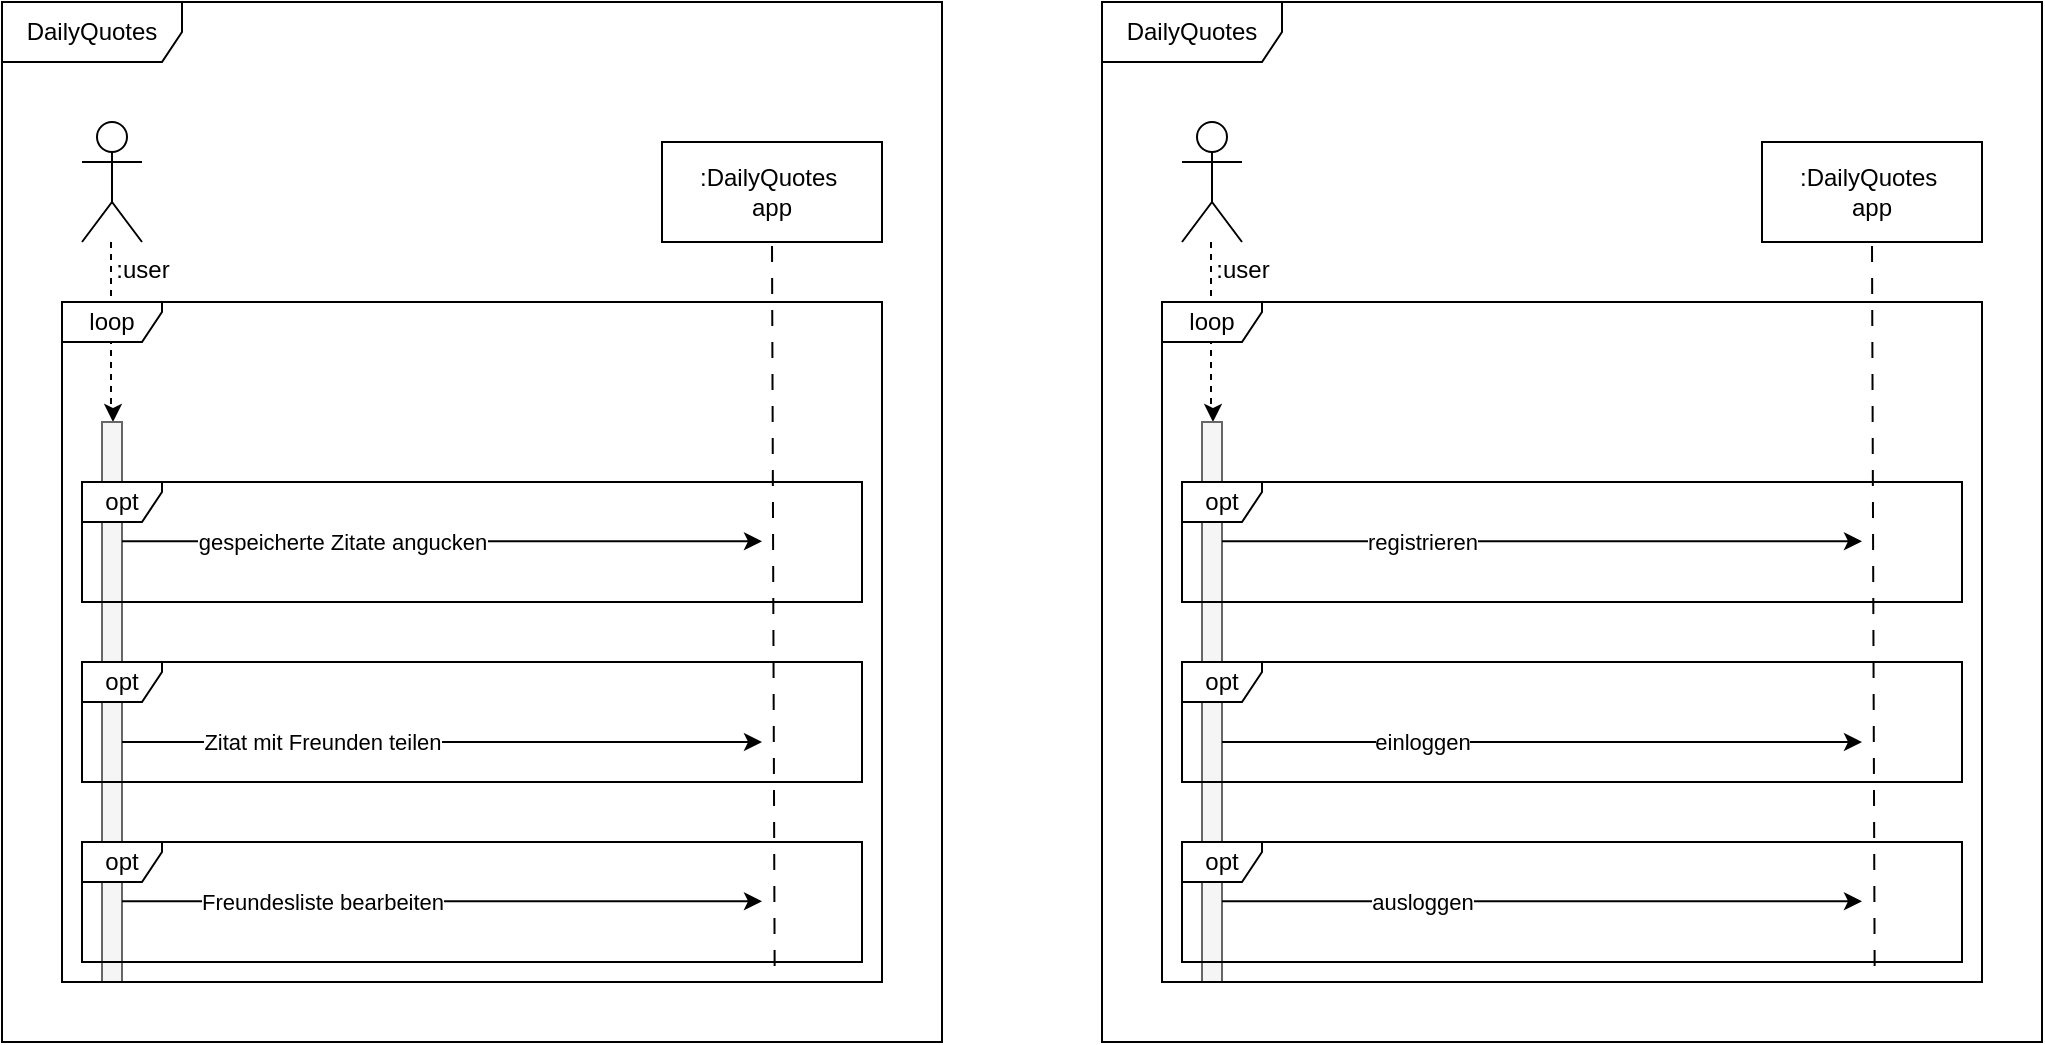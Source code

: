 <mxfile version="22.0.8" type="device">
  <diagram name="Page-1" id="2YBvvXClWsGukQMizWep">
    <mxGraphModel dx="1105" dy="604" grid="1" gridSize="10" guides="1" tooltips="1" connect="1" arrows="1" fold="1" page="1" pageScale="1" pageWidth="850" pageHeight="1100" math="0" shadow="0">
      <root>
        <mxCell id="0" />
        <mxCell id="1" parent="0" />
        <mxCell id="_vZsTkqk5JVfYHb1GTu0-3" value="DailyQuotes" style="shape=umlFrame;whiteSpace=wrap;html=1;pointerEvents=0;width=90;height=30;" vertex="1" parent="1">
          <mxGeometry x="120" y="50" width="470" height="520" as="geometry" />
        </mxCell>
        <mxCell id="_vZsTkqk5JVfYHb1GTu0-2" value="&lt;span style=&quot;white-space: pre;&quot;&gt;&#x9;&lt;/span&gt;&amp;nbsp;:user" style="shape=umlActor;verticalLabelPosition=bottom;verticalAlign=top;html=1;" vertex="1" parent="1">
          <mxGeometry x="160" y="110" width="30" height="60" as="geometry" />
        </mxCell>
        <mxCell id="_vZsTkqk5JVfYHb1GTu0-8" style="edgeStyle=orthogonalEdgeStyle;rounded=0;orthogonalLoop=1;jettySize=auto;html=1;dashed=1;" edge="1" parent="1">
          <mxGeometry relative="1" as="geometry">
            <mxPoint x="174.502" y="170" as="sourcePoint" />
            <mxPoint x="175.49" y="260" as="targetPoint" />
            <Array as="points">
              <mxPoint x="174.49" y="256" />
              <mxPoint x="175.49" y="256" />
            </Array>
          </mxGeometry>
        </mxCell>
        <mxCell id="_vZsTkqk5JVfYHb1GTu0-7" value="" style="html=1;points=[[0,0,0,0,5],[0,1,0,0,-5],[1,0,0,0,5],[1,1,0,0,-5]];perimeter=orthogonalPerimeter;outlineConnect=0;targetShapes=umlLifeline;portConstraint=eastwest;newEdgeStyle={&quot;curved&quot;:0,&quot;rounded&quot;:0};fillColor=#f5f5f5;fontColor=#333333;strokeColor=#666666;" vertex="1" parent="1">
          <mxGeometry x="170" y="260" width="10" height="280" as="geometry" />
        </mxCell>
        <mxCell id="_vZsTkqk5JVfYHb1GTu0-6" value="loop" style="shape=umlFrame;whiteSpace=wrap;html=1;pointerEvents=0;width=50;height=20;" vertex="1" parent="1">
          <mxGeometry x="150" y="200" width="410" height="340" as="geometry" />
        </mxCell>
        <mxCell id="_vZsTkqk5JVfYHb1GTu0-9" value=":DailyQuotes&amp;nbsp;&lt;br&gt;app" style="html=1;whiteSpace=wrap;" vertex="1" parent="1">
          <mxGeometry x="450" y="120" width="110" height="50" as="geometry" />
        </mxCell>
        <mxCell id="_vZsTkqk5JVfYHb1GTu0-10" value="opt" style="shape=umlFrame;whiteSpace=wrap;html=1;pointerEvents=0;width=40;height=20;" vertex="1" parent="1">
          <mxGeometry x="160" y="290" width="390" height="60" as="geometry" />
        </mxCell>
        <mxCell id="_vZsTkqk5JVfYHb1GTu0-11" value="opt" style="shape=umlFrame;whiteSpace=wrap;html=1;pointerEvents=0;width=40;height=20;" vertex="1" parent="1">
          <mxGeometry x="160" y="380" width="390" height="60" as="geometry" />
        </mxCell>
        <mxCell id="_vZsTkqk5JVfYHb1GTu0-12" value="" style="endArrow=classic;html=1;rounded=0;" edge="1" parent="1">
          <mxGeometry width="50" height="50" relative="1" as="geometry">
            <mxPoint x="180.0" y="319.64" as="sourcePoint" />
            <mxPoint x="500" y="319.64" as="targetPoint" />
          </mxGeometry>
        </mxCell>
        <mxCell id="_vZsTkqk5JVfYHb1GTu0-16" value="gespeicherte Zitate angucken" style="edgeLabel;html=1;align=center;verticalAlign=middle;resizable=0;points=[];" vertex="1" connectable="0" parent="_vZsTkqk5JVfYHb1GTu0-12">
          <mxGeometry x="-0.425" y="2" relative="1" as="geometry">
            <mxPoint x="18" y="2" as="offset" />
          </mxGeometry>
        </mxCell>
        <mxCell id="_vZsTkqk5JVfYHb1GTu0-15" value="" style="endArrow=none;dashed=1;html=1;dashPattern=8 8;strokeWidth=1;rounded=0;entryX=0.5;entryY=1;entryDx=0;entryDy=0;exitX=0.888;exitY=1.034;exitDx=0;exitDy=0;exitPerimeter=0;" edge="1" parent="1" source="_vZsTkqk5JVfYHb1GTu0-23" target="_vZsTkqk5JVfYHb1GTu0-9">
          <mxGeometry width="50" height="50" relative="1" as="geometry">
            <mxPoint x="505" y="530" as="sourcePoint" />
            <mxPoint x="350" y="410" as="targetPoint" />
          </mxGeometry>
        </mxCell>
        <mxCell id="_vZsTkqk5JVfYHb1GTu0-17" value="" style="endArrow=classic;html=1;rounded=0;" edge="1" parent="1">
          <mxGeometry width="50" height="50" relative="1" as="geometry">
            <mxPoint x="180.0" y="420" as="sourcePoint" />
            <mxPoint x="500" y="420" as="targetPoint" />
          </mxGeometry>
        </mxCell>
        <mxCell id="_vZsTkqk5JVfYHb1GTu0-18" value="Zitat mit Freunden teilen" style="edgeLabel;html=1;align=center;verticalAlign=middle;resizable=0;points=[];" vertex="1" connectable="0" parent="_vZsTkqk5JVfYHb1GTu0-17">
          <mxGeometry x="-0.425" y="2" relative="1" as="geometry">
            <mxPoint x="8" y="2" as="offset" />
          </mxGeometry>
        </mxCell>
        <mxCell id="_vZsTkqk5JVfYHb1GTu0-23" value="opt" style="shape=umlFrame;whiteSpace=wrap;html=1;pointerEvents=0;width=40;height=20;" vertex="1" parent="1">
          <mxGeometry x="160" y="470" width="390" height="60" as="geometry" />
        </mxCell>
        <mxCell id="_vZsTkqk5JVfYHb1GTu0-24" value="" style="endArrow=classic;html=1;rounded=0;" edge="1" parent="1">
          <mxGeometry width="50" height="50" relative="1" as="geometry">
            <mxPoint x="180.0" y="499.63" as="sourcePoint" />
            <mxPoint x="500" y="499.63" as="targetPoint" />
          </mxGeometry>
        </mxCell>
        <mxCell id="_vZsTkqk5JVfYHb1GTu0-25" value="Freundesliste bearbeiten" style="edgeLabel;html=1;align=center;verticalAlign=middle;resizable=0;points=[];" vertex="1" connectable="0" parent="_vZsTkqk5JVfYHb1GTu0-24">
          <mxGeometry x="-0.425" y="2" relative="1" as="geometry">
            <mxPoint x="8" y="2" as="offset" />
          </mxGeometry>
        </mxCell>
        <mxCell id="_vZsTkqk5JVfYHb1GTu0-26" value="DailyQuotes" style="shape=umlFrame;whiteSpace=wrap;html=1;pointerEvents=0;width=90;height=30;" vertex="1" parent="1">
          <mxGeometry x="670" y="50" width="470" height="520" as="geometry" />
        </mxCell>
        <mxCell id="_vZsTkqk5JVfYHb1GTu0-27" value="&lt;span style=&quot;white-space: pre;&quot;&gt;&#x9;&lt;/span&gt;&amp;nbsp;:user" style="shape=umlActor;verticalLabelPosition=bottom;verticalAlign=top;html=1;" vertex="1" parent="1">
          <mxGeometry x="710" y="110" width="30" height="60" as="geometry" />
        </mxCell>
        <mxCell id="_vZsTkqk5JVfYHb1GTu0-28" style="edgeStyle=orthogonalEdgeStyle;rounded=0;orthogonalLoop=1;jettySize=auto;html=1;dashed=1;" edge="1" parent="1">
          <mxGeometry relative="1" as="geometry">
            <mxPoint x="724.502" y="170" as="sourcePoint" />
            <mxPoint x="725.49" y="260" as="targetPoint" />
            <Array as="points">
              <mxPoint x="724.49" y="256" />
              <mxPoint x="725.49" y="256" />
            </Array>
          </mxGeometry>
        </mxCell>
        <mxCell id="_vZsTkqk5JVfYHb1GTu0-29" value="" style="html=1;points=[[0,0,0,0,5],[0,1,0,0,-5],[1,0,0,0,5],[1,1,0,0,-5]];perimeter=orthogonalPerimeter;outlineConnect=0;targetShapes=umlLifeline;portConstraint=eastwest;newEdgeStyle={&quot;curved&quot;:0,&quot;rounded&quot;:0};fillColor=#f5f5f5;fontColor=#333333;strokeColor=#666666;" vertex="1" parent="1">
          <mxGeometry x="720" y="260" width="10" height="280" as="geometry" />
        </mxCell>
        <mxCell id="_vZsTkqk5JVfYHb1GTu0-30" value="loop" style="shape=umlFrame;whiteSpace=wrap;html=1;pointerEvents=0;width=50;height=20;" vertex="1" parent="1">
          <mxGeometry x="700" y="200" width="410" height="340" as="geometry" />
        </mxCell>
        <mxCell id="_vZsTkqk5JVfYHb1GTu0-31" value=":DailyQuotes&amp;nbsp;&lt;br&gt;app" style="html=1;whiteSpace=wrap;" vertex="1" parent="1">
          <mxGeometry x="1000" y="120" width="110" height="50" as="geometry" />
        </mxCell>
        <mxCell id="_vZsTkqk5JVfYHb1GTu0-32" value="opt" style="shape=umlFrame;whiteSpace=wrap;html=1;pointerEvents=0;width=40;height=20;" vertex="1" parent="1">
          <mxGeometry x="710" y="290" width="390" height="60" as="geometry" />
        </mxCell>
        <mxCell id="_vZsTkqk5JVfYHb1GTu0-33" value="opt" style="shape=umlFrame;whiteSpace=wrap;html=1;pointerEvents=0;width=40;height=20;" vertex="1" parent="1">
          <mxGeometry x="710" y="380" width="390" height="60" as="geometry" />
        </mxCell>
        <mxCell id="_vZsTkqk5JVfYHb1GTu0-34" value="" style="endArrow=classic;html=1;rounded=0;" edge="1" parent="1">
          <mxGeometry width="50" height="50" relative="1" as="geometry">
            <mxPoint x="730.0" y="319.64" as="sourcePoint" />
            <mxPoint x="1050" y="319.64" as="targetPoint" />
          </mxGeometry>
        </mxCell>
        <mxCell id="_vZsTkqk5JVfYHb1GTu0-35" value="registrieren" style="edgeLabel;html=1;align=center;verticalAlign=middle;resizable=0;points=[];" vertex="1" connectable="0" parent="_vZsTkqk5JVfYHb1GTu0-34">
          <mxGeometry x="-0.425" y="2" relative="1" as="geometry">
            <mxPoint x="8" y="2" as="offset" />
          </mxGeometry>
        </mxCell>
        <mxCell id="_vZsTkqk5JVfYHb1GTu0-36" value="" style="endArrow=none;dashed=1;html=1;dashPattern=8 8;strokeWidth=1;rounded=0;entryX=0.5;entryY=1;entryDx=0;entryDy=0;exitX=0.888;exitY=1.034;exitDx=0;exitDy=0;exitPerimeter=0;" edge="1" parent="1" source="_vZsTkqk5JVfYHb1GTu0-39" target="_vZsTkqk5JVfYHb1GTu0-31">
          <mxGeometry width="50" height="50" relative="1" as="geometry">
            <mxPoint x="1055" y="530" as="sourcePoint" />
            <mxPoint x="900" y="410" as="targetPoint" />
          </mxGeometry>
        </mxCell>
        <mxCell id="_vZsTkqk5JVfYHb1GTu0-37" value="" style="endArrow=classic;html=1;rounded=0;" edge="1" parent="1">
          <mxGeometry width="50" height="50" relative="1" as="geometry">
            <mxPoint x="730.0" y="420" as="sourcePoint" />
            <mxPoint x="1050" y="420" as="targetPoint" />
          </mxGeometry>
        </mxCell>
        <mxCell id="_vZsTkqk5JVfYHb1GTu0-38" value="einloggen" style="edgeLabel;html=1;align=center;verticalAlign=middle;resizable=0;points=[];" vertex="1" connectable="0" parent="_vZsTkqk5JVfYHb1GTu0-37">
          <mxGeometry x="-0.425" y="2" relative="1" as="geometry">
            <mxPoint x="8" y="2" as="offset" />
          </mxGeometry>
        </mxCell>
        <mxCell id="_vZsTkqk5JVfYHb1GTu0-39" value="opt" style="shape=umlFrame;whiteSpace=wrap;html=1;pointerEvents=0;width=40;height=20;" vertex="1" parent="1">
          <mxGeometry x="710" y="470" width="390" height="60" as="geometry" />
        </mxCell>
        <mxCell id="_vZsTkqk5JVfYHb1GTu0-40" value="" style="endArrow=classic;html=1;rounded=0;" edge="1" parent="1">
          <mxGeometry width="50" height="50" relative="1" as="geometry">
            <mxPoint x="730.0" y="499.63" as="sourcePoint" />
            <mxPoint x="1050" y="499.63" as="targetPoint" />
          </mxGeometry>
        </mxCell>
        <mxCell id="_vZsTkqk5JVfYHb1GTu0-41" value="ausloggen" style="edgeLabel;html=1;align=center;verticalAlign=middle;resizable=0;points=[];" vertex="1" connectable="0" parent="_vZsTkqk5JVfYHb1GTu0-40">
          <mxGeometry x="-0.425" y="2" relative="1" as="geometry">
            <mxPoint x="8" y="2" as="offset" />
          </mxGeometry>
        </mxCell>
      </root>
    </mxGraphModel>
  </diagram>
</mxfile>
